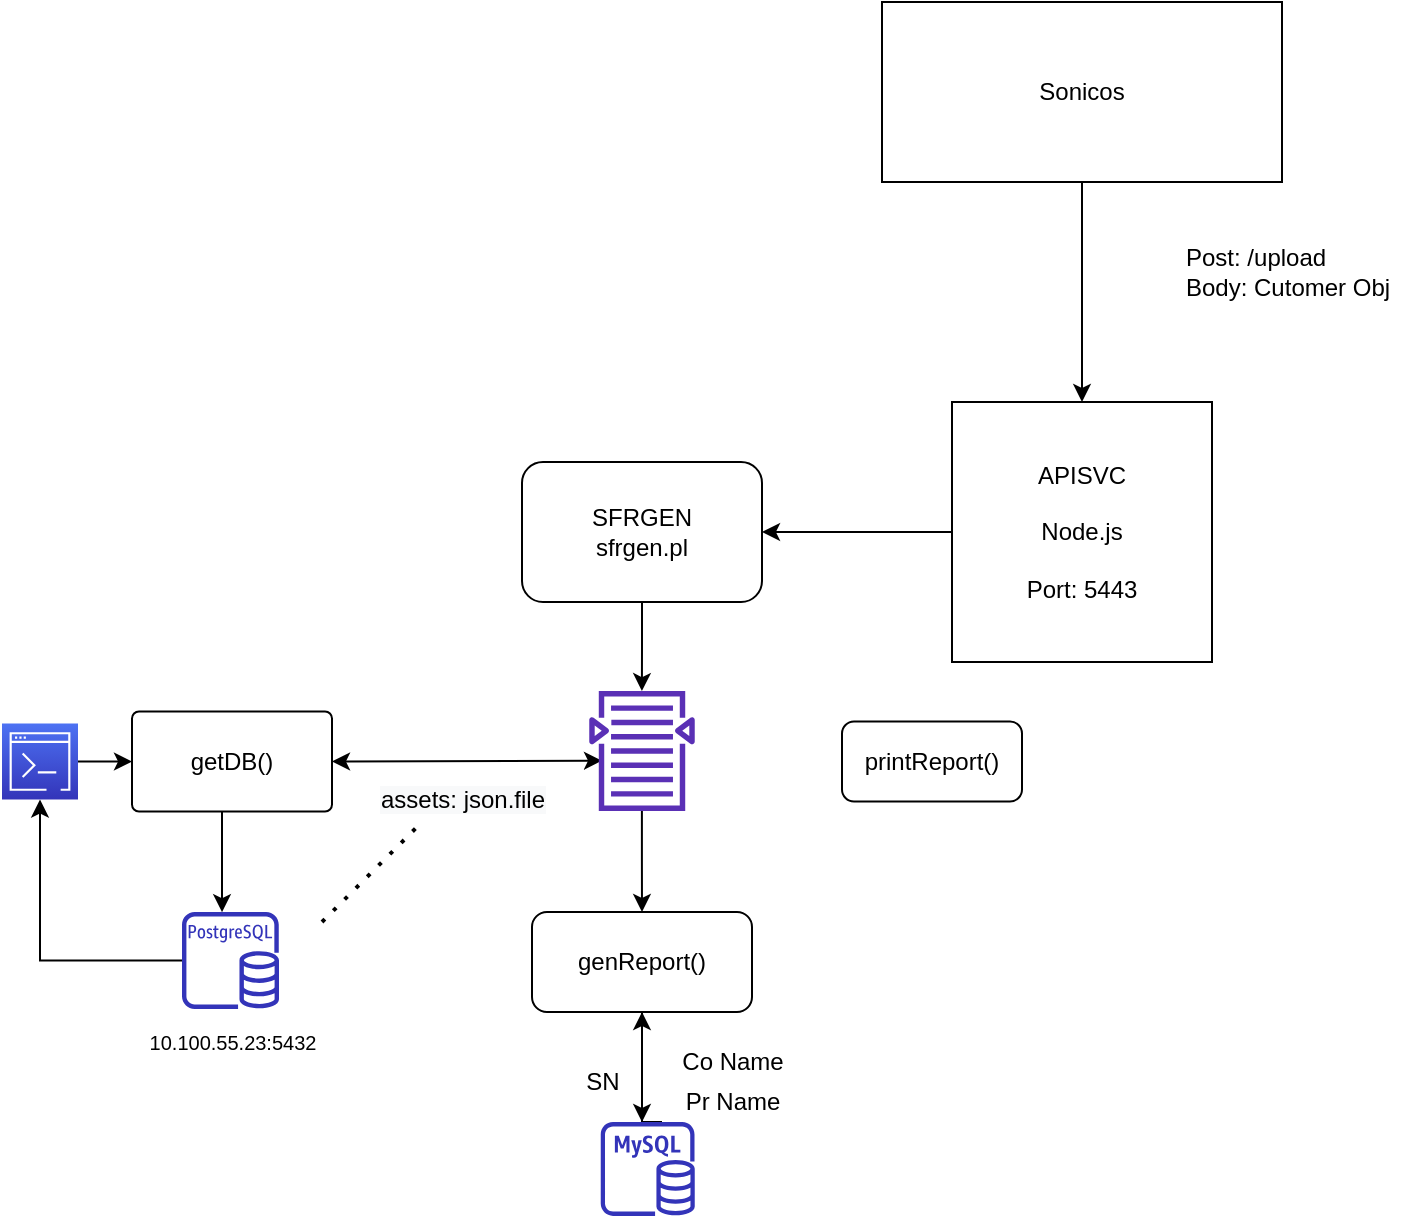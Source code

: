 <mxfile version="13.7.1" type="github">
  <diagram id="x9-HXlAuDJLVgnAVx4Mz" name="Page-1">
    <mxGraphModel dx="510" dy="638" grid="1" gridSize="10" guides="1" tooltips="1" connect="1" arrows="1" fold="1" page="1" pageScale="1" pageWidth="1169" pageHeight="827" math="0" shadow="0">
      <root>
        <mxCell id="0" />
        <mxCell id="1" parent="0" />
        <mxCell id="p3zvtsnfVm8l9sNwANLh-1" value="Sonicos" style="rounded=0;whiteSpace=wrap;html=1;" vertex="1" parent="1">
          <mxGeometry x="660" y="180" width="200" height="90" as="geometry" />
        </mxCell>
        <mxCell id="p3zvtsnfVm8l9sNwANLh-3" value="Post: /upload&lt;br&gt;Body: Cutomer Obj" style="text;html=1;align=left;verticalAlign=middle;resizable=0;points=[];autosize=1;" vertex="1" parent="1">
          <mxGeometry x="810" y="300" width="120" height="30" as="geometry" />
        </mxCell>
        <mxCell id="p3zvtsnfVm8l9sNwANLh-6" style="edgeStyle=orthogonalEdgeStyle;rounded=0;orthogonalLoop=1;jettySize=auto;html=1;" edge="1" parent="1" source="p3zvtsnfVm8l9sNwANLh-4" target="p3zvtsnfVm8l9sNwANLh-7">
          <mxGeometry relative="1" as="geometry">
            <mxPoint x="590" y="555" as="targetPoint" />
          </mxGeometry>
        </mxCell>
        <mxCell id="p3zvtsnfVm8l9sNwANLh-4" value="APISVC&lt;br&gt;&lt;br&gt;Node.js&lt;br&gt;&lt;br&gt;Port: 5443" style="whiteSpace=wrap;html=1;aspect=fixed;" vertex="1" parent="1">
          <mxGeometry x="695" y="380" width="130" height="130" as="geometry" />
        </mxCell>
        <mxCell id="p3zvtsnfVm8l9sNwANLh-20" value="" style="edgeStyle=orthogonalEdgeStyle;rounded=0;orthogonalLoop=1;jettySize=auto;html=1;" edge="1" parent="1" source="p3zvtsnfVm8l9sNwANLh-7" target="p3zvtsnfVm8l9sNwANLh-62">
          <mxGeometry relative="1" as="geometry">
            <mxPoint x="550.0" y="532" as="targetPoint" />
            <Array as="points" />
          </mxGeometry>
        </mxCell>
        <mxCell id="p3zvtsnfVm8l9sNwANLh-7" value="SFRGEN&lt;br&gt;sfrgen.pl" style="rounded=1;whiteSpace=wrap;html=1;" vertex="1" parent="1">
          <mxGeometry x="480" y="410" width="120" height="70" as="geometry" />
        </mxCell>
        <mxCell id="p3zvtsnfVm8l9sNwANLh-15" value="" style="endArrow=classic;html=1;exitX=0.5;exitY=1;exitDx=0;exitDy=0;entryX=0.5;entryY=0;entryDx=0;entryDy=0;" edge="1" parent="1" source="p3zvtsnfVm8l9sNwANLh-1" target="p3zvtsnfVm8l9sNwANLh-4">
          <mxGeometry width="50" height="50" relative="1" as="geometry">
            <mxPoint x="510" y="580" as="sourcePoint" />
            <mxPoint x="560" y="530" as="targetPoint" />
          </mxGeometry>
        </mxCell>
        <mxCell id="p3zvtsnfVm8l9sNwANLh-35" style="edgeStyle=orthogonalEdgeStyle;rounded=0;orthogonalLoop=1;jettySize=auto;html=1;exitX=0.25;exitY=1;exitDx=0;exitDy=0;" edge="1" parent="1" source="p3zvtsnfVm8l9sNwANLh-21" target="p3zvtsnfVm8l9sNwANLh-67">
          <mxGeometry relative="1" as="geometry">
            <mxPoint x="330" y="620" as="targetPoint" />
            <Array as="points">
              <mxPoint x="310" y="572" />
              <mxPoint x="330" y="572" />
            </Array>
          </mxGeometry>
        </mxCell>
        <mxCell id="p3zvtsnfVm8l9sNwANLh-21" value="getDB()" style="whiteSpace=wrap;html=1;rounded=1;arcSize=7;" vertex="1" parent="1">
          <mxGeometry x="285" y="534.75" width="100" height="50" as="geometry" />
        </mxCell>
        <mxCell id="p3zvtsnfVm8l9sNwANLh-70" value="" style="edgeStyle=orthogonalEdgeStyle;rounded=0;orthogonalLoop=1;jettySize=auto;html=1;" edge="1" parent="1" source="p3zvtsnfVm8l9sNwANLh-23">
          <mxGeometry relative="1" as="geometry">
            <mxPoint x="540" y="740" as="targetPoint" />
          </mxGeometry>
        </mxCell>
        <mxCell id="p3zvtsnfVm8l9sNwANLh-23" value="genReport()" style="whiteSpace=wrap;html=1;rounded=1;" vertex="1" parent="1">
          <mxGeometry x="485" y="635" width="110" height="50" as="geometry" />
        </mxCell>
        <mxCell id="p3zvtsnfVm8l9sNwANLh-44" value="" style="edgeStyle=orthogonalEdgeStyle;rounded=0;orthogonalLoop=1;jettySize=auto;html=1;" edge="1" parent="1" source="p3zvtsnfVm8l9sNwANLh-67" target="p3zvtsnfVm8l9sNwANLh-52">
          <mxGeometry relative="1" as="geometry">
            <mxPoint x="305" y="660" as="sourcePoint" />
            <mxPoint x="244.68" y="712.0" as="targetPoint" />
          </mxGeometry>
        </mxCell>
        <mxCell id="p3zvtsnfVm8l9sNwANLh-52" value="" style="outlineConnect=0;fontColor=#232F3E;gradientColor=#4D72F3;gradientDirection=north;fillColor=#3334B9;strokeColor=#ffffff;dashed=0;verticalLabelPosition=bottom;verticalAlign=top;align=center;html=1;fontSize=12;fontStyle=0;aspect=fixed;shape=mxgraph.aws4.resourceIcon;resIcon=mxgraph.aws4.command_line_interface;" vertex="1" parent="1">
          <mxGeometry x="220" y="540.75" width="38" height="38" as="geometry" />
        </mxCell>
        <mxCell id="p3zvtsnfVm8l9sNwANLh-58" value="" style="endArrow=classic;html=1;entryX=0;entryY=0.5;entryDx=0;entryDy=0;" edge="1" parent="1" source="p3zvtsnfVm8l9sNwANLh-52" target="p3zvtsnfVm8l9sNwANLh-21">
          <mxGeometry relative="1" as="geometry">
            <mxPoint x="220" y="622" as="sourcePoint" />
            <mxPoint x="220" y="540" as="targetPoint" />
          </mxGeometry>
        </mxCell>
        <mxCell id="p3zvtsnfVm8l9sNwANLh-59" value="&lt;span style=&quot;font-size: 12px ; background-color: rgb(248 , 249 , 250)&quot;&gt;assets: json.file&lt;/span&gt;" style="edgeLabel;resizable=0;html=1;align=center;verticalAlign=middle;" connectable="0" vertex="1" parent="p3zvtsnfVm8l9sNwANLh-58">
          <mxGeometry relative="1" as="geometry">
            <mxPoint x="178.67" y="19" as="offset" />
          </mxGeometry>
        </mxCell>
        <mxCell id="p3zvtsnfVm8l9sNwANLh-61" value="" style="endArrow=classic;startArrow=classic;html=1;exitX=1;exitY=0.5;exitDx=0;exitDy=0;" edge="1" parent="1" source="p3zvtsnfVm8l9sNwANLh-21">
          <mxGeometry width="50" height="50" relative="1" as="geometry">
            <mxPoint x="410" y="559.33" as="sourcePoint" />
            <mxPoint x="520" y="559.33" as="targetPoint" />
          </mxGeometry>
        </mxCell>
        <mxCell id="p3zvtsnfVm8l9sNwANLh-66" value="" style="edgeStyle=orthogonalEdgeStyle;rounded=0;orthogonalLoop=1;jettySize=auto;html=1;" edge="1" parent="1" source="p3zvtsnfVm8l9sNwANLh-62" target="p3zvtsnfVm8l9sNwANLh-23">
          <mxGeometry relative="1" as="geometry" />
        </mxCell>
        <mxCell id="p3zvtsnfVm8l9sNwANLh-62" value="" style="outlineConnect=0;fontColor=#232F3E;gradientColor=none;fillColor=#5A30B5;strokeColor=none;dashed=0;verticalLabelPosition=bottom;verticalAlign=top;align=center;html=1;fontSize=12;fontStyle=0;aspect=fixed;pointerEvents=1;shape=mxgraph.aws4.search_documents;" vertex="1" parent="1">
          <mxGeometry x="513.63" y="524.25" width="52.74" height="60.5" as="geometry" />
        </mxCell>
        <mxCell id="p3zvtsnfVm8l9sNwANLh-64" value="&lt;font style=&quot;font-size: 10px&quot;&gt;10.100.55.23:5432&lt;/font&gt;" style="text;html=1;align=center;verticalAlign=middle;resizable=0;points=[];autosize=1;" vertex="1" parent="1">
          <mxGeometry x="275" y="690" width="120" height="20" as="geometry" />
        </mxCell>
        <mxCell id="p3zvtsnfVm8l9sNwANLh-65" value="" style="endArrow=none;dashed=1;html=1;dashPattern=1 3;strokeWidth=2;" edge="1" parent="1">
          <mxGeometry width="50" height="50" relative="1" as="geometry">
            <mxPoint x="380" y="640" as="sourcePoint" />
            <mxPoint x="430" y="590" as="targetPoint" />
          </mxGeometry>
        </mxCell>
        <mxCell id="p3zvtsnfVm8l9sNwANLh-67" value="" style="outlineConnect=0;fontColor=#232F3E;gradientColor=none;fillColor=#3334B9;strokeColor=none;dashed=0;verticalLabelPosition=bottom;verticalAlign=top;align=center;html=1;fontSize=12;fontStyle=0;aspect=fixed;pointerEvents=1;shape=mxgraph.aws4.rds_postgresql_instance;" vertex="1" parent="1">
          <mxGeometry x="310" y="635" width="48.5" height="48.5" as="geometry" />
        </mxCell>
        <mxCell id="p3zvtsnfVm8l9sNwANLh-71" value="" style="edgeStyle=orthogonalEdgeStyle;rounded=0;orthogonalLoop=1;jettySize=auto;html=1;" edge="1" parent="1" source="p3zvtsnfVm8l9sNwANLh-69" target="p3zvtsnfVm8l9sNwANLh-23">
          <mxGeometry relative="1" as="geometry">
            <Array as="points">
              <mxPoint x="550" y="740" />
            </Array>
          </mxGeometry>
        </mxCell>
        <mxCell id="p3zvtsnfVm8l9sNwANLh-69" value="" style="outlineConnect=0;fontColor=#232F3E;gradientColor=none;fillColor=#3334B9;strokeColor=none;dashed=0;verticalLabelPosition=bottom;verticalAlign=top;align=center;html=1;fontSize=12;fontStyle=0;aspect=fixed;pointerEvents=1;shape=mxgraph.aws4.rds_mysql_instance;" vertex="1" parent="1">
          <mxGeometry x="519.37" y="740" width="47" height="47" as="geometry" />
        </mxCell>
        <mxCell id="p3zvtsnfVm8l9sNwANLh-72" value="printReport()" style="rounded=1;whiteSpace=wrap;html=1;" vertex="1" parent="1">
          <mxGeometry x="640" y="539.75" width="90" height="40" as="geometry" />
        </mxCell>
        <mxCell id="p3zvtsnfVm8l9sNwANLh-73" value="Co Name" style="text;html=1;align=center;verticalAlign=middle;resizable=0;points=[];autosize=1;" vertex="1" parent="1">
          <mxGeometry x="550" y="700" width="70" height="20" as="geometry" />
        </mxCell>
        <mxCell id="p3zvtsnfVm8l9sNwANLh-74" value="SN" style="text;html=1;align=center;verticalAlign=middle;resizable=0;points=[];autosize=1;" vertex="1" parent="1">
          <mxGeometry x="505" y="710" width="30" height="20" as="geometry" />
        </mxCell>
        <mxCell id="p3zvtsnfVm8l9sNwANLh-75" value="Pr Name" style="text;html=1;align=center;verticalAlign=middle;resizable=0;points=[];autosize=1;" vertex="1" parent="1">
          <mxGeometry x="555" y="720" width="60" height="20" as="geometry" />
        </mxCell>
      </root>
    </mxGraphModel>
  </diagram>
</mxfile>
